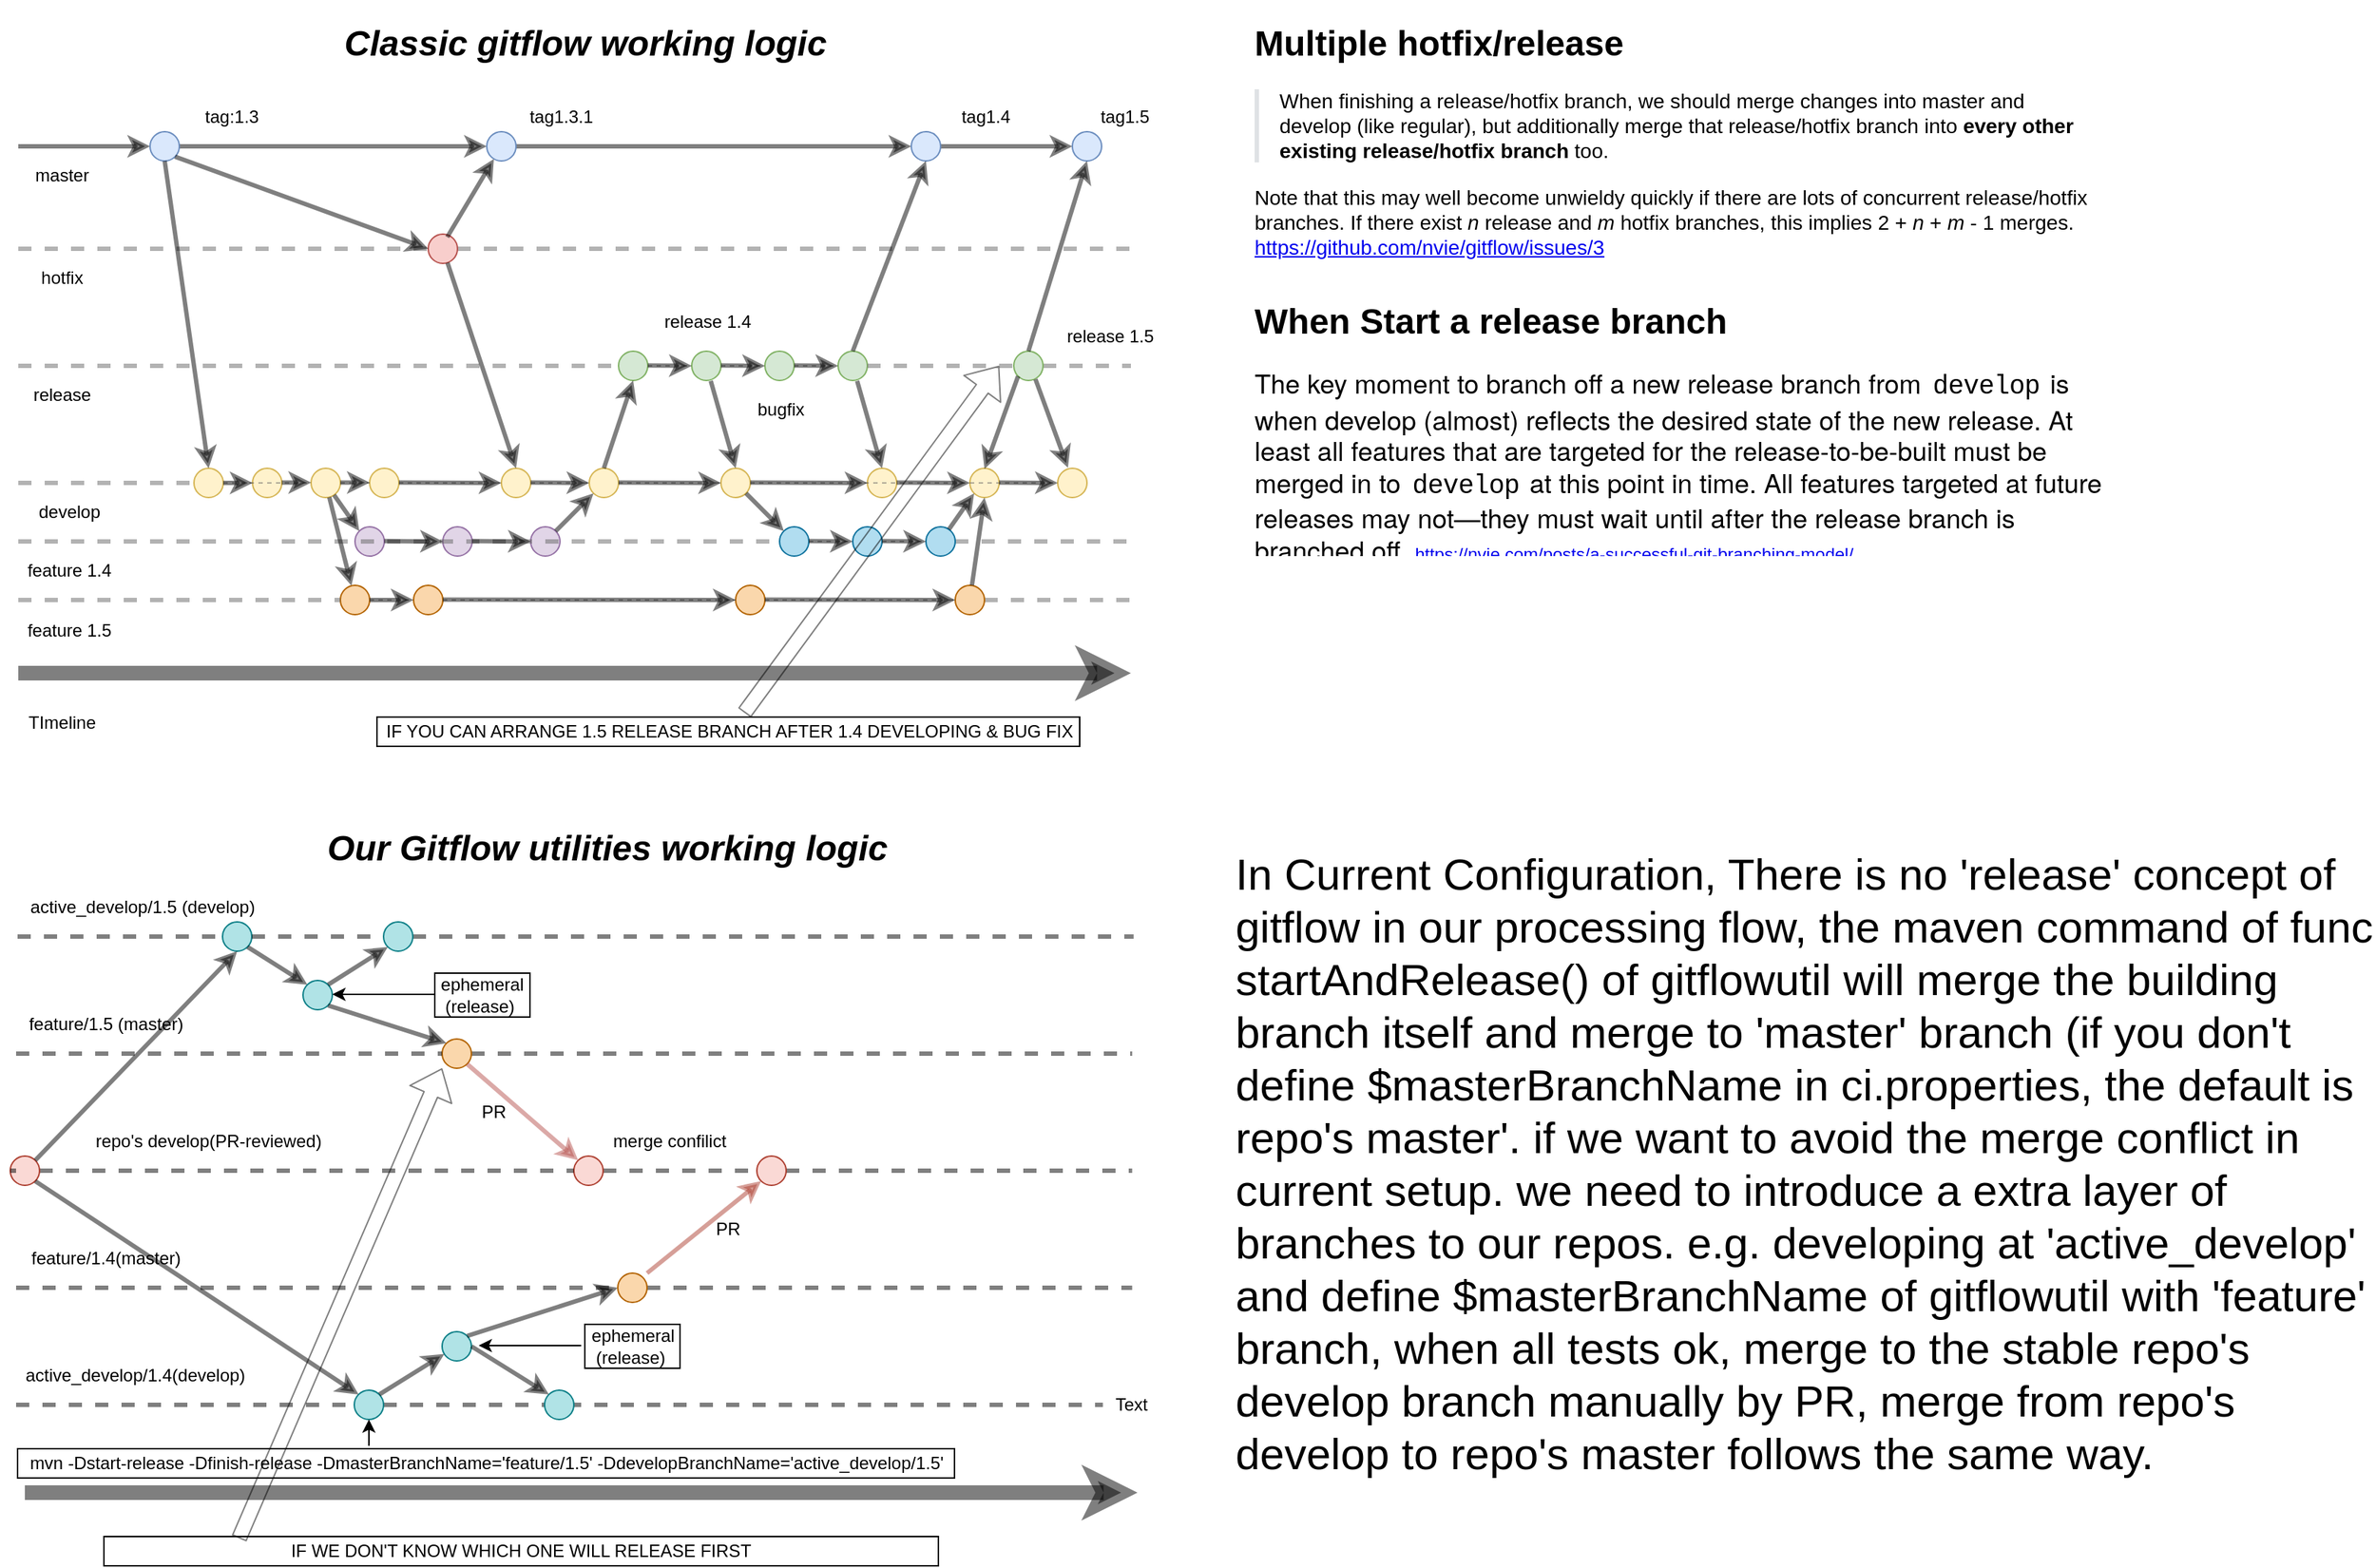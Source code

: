 <mxfile version="13.0.1" type="github">
  <diagram id="pTIBHhMJ6O9ynmmQ5_P_" name="Page-1">
    <mxGraphModel dx="950" dy="486" grid="1" gridSize="10" guides="1" tooltips="1" connect="1" arrows="1" fold="1" page="1" pageScale="1" pageWidth="850" pageHeight="1100" math="0" shadow="0">
      <root>
        <mxCell id="0" />
        <mxCell id="1" parent="0" />
        <mxCell id="IrSjTnCQqFItNlR5k4_0-5" value="" style="endArrow=none;dashed=1;html=1;opacity=50;fillColor=#f5f5f5;strokeColor=#666666;strokeWidth=3;" parent="1" source="IrSjTnCQqFItNlR5k4_0-18" edge="1">
          <mxGeometry width="50" height="50" relative="1" as="geometry">
            <mxPoint x="40.5" y="180" as="sourcePoint" />
            <mxPoint x="800.5" y="180" as="targetPoint" />
          </mxGeometry>
        </mxCell>
        <mxCell id="IrSjTnCQqFItNlR5k4_0-6" value="" style="endArrow=none;dashed=1;html=1;opacity=50;fillColor=#f5f5f5;strokeColor=#666666;strokeWidth=3;" parent="1" source="IrSjTnCQqFItNlR5k4_0-28" edge="1">
          <mxGeometry width="50" height="50" relative="1" as="geometry">
            <mxPoint x="40.5" y="260" as="sourcePoint" />
            <mxPoint x="800.5" y="260" as="targetPoint" />
          </mxGeometry>
        </mxCell>
        <mxCell id="IrSjTnCQqFItNlR5k4_0-1" value="" style="endArrow=classic;html=1;strokeWidth=3;opacity=50;" parent="1" edge="1">
          <mxGeometry width="50" height="50" relative="1" as="geometry">
            <mxPoint x="40.5" y="110" as="sourcePoint" />
            <mxPoint x="130.5" y="110" as="targetPoint" />
          </mxGeometry>
        </mxCell>
        <mxCell id="IrSjTnCQqFItNlR5k4_0-2" value="" style="endArrow=classic;html=1;strokeWidth=3;opacity=50;" parent="1" edge="1">
          <mxGeometry width="50" height="50" relative="1" as="geometry">
            <mxPoint x="150.5" y="110" as="sourcePoint" />
            <mxPoint x="360.5" y="110" as="targetPoint" />
          </mxGeometry>
        </mxCell>
        <mxCell id="IrSjTnCQqFItNlR5k4_0-3" value="" style="endArrow=classic;html=1;strokeWidth=3;opacity=50;" parent="1" edge="1">
          <mxGeometry width="50" height="50" relative="1" as="geometry">
            <mxPoint x="380.5" y="110" as="sourcePoint" />
            <mxPoint x="650.5" y="110" as="targetPoint" />
          </mxGeometry>
        </mxCell>
        <mxCell id="IrSjTnCQqFItNlR5k4_0-4" value="" style="endArrow=classic;html=1;strokeWidth=3;opacity=50;" parent="1" edge="1">
          <mxGeometry width="50" height="50" relative="1" as="geometry">
            <mxPoint x="670.5" y="110" as="sourcePoint" />
            <mxPoint x="760.5" y="110" as="targetPoint" />
          </mxGeometry>
        </mxCell>
        <mxCell id="IrSjTnCQqFItNlR5k4_0-7" value="" style="endArrow=none;dashed=1;html=1;opacity=50;fillColor=#f5f5f5;strokeColor=#666666;" parent="1" source="IrSjTnCQqFItNlR5k4_0-49" edge="1">
          <mxGeometry width="50" height="50" relative="1" as="geometry">
            <mxPoint x="40.5" y="340" as="sourcePoint" />
            <mxPoint x="760.5" y="340" as="targetPoint" />
          </mxGeometry>
        </mxCell>
        <mxCell id="IrSjTnCQqFItNlR5k4_0-8" value="" style="endArrow=none;dashed=1;html=1;opacity=50;fillColor=#f5f5f5;strokeColor=#666666;strokeWidth=3;" parent="1" source="IrSjTnCQqFItNlR5k4_0-58" edge="1">
          <mxGeometry width="50" height="50" relative="1" as="geometry">
            <mxPoint x="40.5" y="380" as="sourcePoint" />
            <mxPoint x="800.5" y="380" as="targetPoint" />
          </mxGeometry>
        </mxCell>
        <mxCell id="IrSjTnCQqFItNlR5k4_0-9" value="" style="endArrow=none;dashed=1;html=1;opacity=50;fillColor=#f5f5f5;strokeColor=#666666;strokeWidth=3;" parent="1" source="IrSjTnCQqFItNlR5k4_0-66" edge="1">
          <mxGeometry width="50" height="50" relative="1" as="geometry">
            <mxPoint x="40.5" y="420" as="sourcePoint" />
            <mxPoint x="800.5" y="420" as="targetPoint" />
          </mxGeometry>
        </mxCell>
        <mxCell id="IrSjTnCQqFItNlR5k4_0-10" value="" style="endArrow=classic;html=1;opacity=50;strokeWidth=10;" parent="1" edge="1">
          <mxGeometry width="50" height="50" relative="1" as="geometry">
            <mxPoint x="40.5" y="470" as="sourcePoint" />
            <mxPoint x="800.5" y="470" as="targetPoint" />
          </mxGeometry>
        </mxCell>
        <mxCell id="IrSjTnCQqFItNlR5k4_0-14" value="" style="ellipse;whiteSpace=wrap;html=1;aspect=fixed;fillColor=#dae8fc;strokeColor=#6c8ebf;" parent="1" vertex="1">
          <mxGeometry x="130.5" y="100" width="20" height="20" as="geometry" />
        </mxCell>
        <mxCell id="IrSjTnCQqFItNlR5k4_0-15" value="" style="ellipse;whiteSpace=wrap;html=1;aspect=fixed;fillColor=#dae8fc;strokeColor=#6c8ebf;" parent="1" vertex="1">
          <mxGeometry x="360.5" y="100" width="20" height="20" as="geometry" />
        </mxCell>
        <mxCell id="IrSjTnCQqFItNlR5k4_0-16" value="" style="ellipse;whiteSpace=wrap;html=1;aspect=fixed;fillColor=#dae8fc;strokeColor=#6c8ebf;" parent="1" vertex="1">
          <mxGeometry x="650.5" y="100" width="20" height="20" as="geometry" />
        </mxCell>
        <mxCell id="IrSjTnCQqFItNlR5k4_0-17" value="" style="ellipse;whiteSpace=wrap;html=1;aspect=fixed;fillColor=#dae8fc;strokeColor=#6c8ebf;" parent="1" vertex="1">
          <mxGeometry x="760.5" y="100" width="20" height="20" as="geometry" />
        </mxCell>
        <mxCell id="IrSjTnCQqFItNlR5k4_0-18" value="" style="ellipse;whiteSpace=wrap;html=1;aspect=fixed;fillColor=#f8cecc;strokeColor=#b85450;" parent="1" vertex="1">
          <mxGeometry x="320.5" y="170" width="20" height="20" as="geometry" />
        </mxCell>
        <mxCell id="IrSjTnCQqFItNlR5k4_0-19" value="" style="endArrow=none;dashed=1;html=1;opacity=50;fillColor=#f5f5f5;strokeColor=#666666;strokeWidth=3;" parent="1" target="IrSjTnCQqFItNlR5k4_0-18" edge="1">
          <mxGeometry width="50" height="50" relative="1" as="geometry">
            <mxPoint x="40.5" y="180" as="sourcePoint" />
            <mxPoint x="760.5" y="180" as="targetPoint" />
          </mxGeometry>
        </mxCell>
        <mxCell id="IrSjTnCQqFItNlR5k4_0-20" value="" style="ellipse;whiteSpace=wrap;html=1;aspect=fixed;fillColor=#d5e8d4;strokeColor=#82b366;" parent="1" vertex="1">
          <mxGeometry x="450.5" y="250" width="20" height="20" as="geometry" />
        </mxCell>
        <mxCell id="IrSjTnCQqFItNlR5k4_0-21" value="" style="endArrow=none;dashed=1;html=1;opacity=50;fillColor=#f5f5f5;strokeColor=#666666;strokeWidth=3;" parent="1" target="IrSjTnCQqFItNlR5k4_0-20" edge="1">
          <mxGeometry width="50" height="50" relative="1" as="geometry">
            <mxPoint x="40.5" y="260" as="sourcePoint" />
            <mxPoint x="760.5" y="260" as="targetPoint" />
          </mxGeometry>
        </mxCell>
        <mxCell id="IrSjTnCQqFItNlR5k4_0-22" value="" style="ellipse;whiteSpace=wrap;html=1;aspect=fixed;fillColor=#d5e8d4;strokeColor=#82b366;" parent="1" vertex="1">
          <mxGeometry x="500.5" y="250" width="20" height="20" as="geometry" />
        </mxCell>
        <mxCell id="IrSjTnCQqFItNlR5k4_0-23" value="" style="endArrow=none;dashed=1;html=1;opacity=50;fillColor=#f5f5f5;strokeColor=#666666;" parent="1" source="IrSjTnCQqFItNlR5k4_0-20" target="IrSjTnCQqFItNlR5k4_0-22" edge="1">
          <mxGeometry width="50" height="50" relative="1" as="geometry">
            <mxPoint x="470.5" y="260" as="sourcePoint" />
            <mxPoint x="760.5" y="260" as="targetPoint" />
          </mxGeometry>
        </mxCell>
        <mxCell id="IrSjTnCQqFItNlR5k4_0-24" value="" style="ellipse;whiteSpace=wrap;html=1;aspect=fixed;fillColor=#d5e8d4;strokeColor=#82b366;" parent="1" vertex="1">
          <mxGeometry x="550.5" y="250" width="20" height="20" as="geometry" />
        </mxCell>
        <mxCell id="IrSjTnCQqFItNlR5k4_0-25" value="" style="endArrow=none;dashed=1;html=1;opacity=50;fillColor=#f5f5f5;strokeColor=#666666;" parent="1" source="IrSjTnCQqFItNlR5k4_0-22" target="IrSjTnCQqFItNlR5k4_0-24" edge="1">
          <mxGeometry width="50" height="50" relative="1" as="geometry">
            <mxPoint x="520.5" y="260" as="sourcePoint" />
            <mxPoint x="760.5" y="260" as="targetPoint" />
          </mxGeometry>
        </mxCell>
        <mxCell id="IrSjTnCQqFItNlR5k4_0-26" value="" style="ellipse;whiteSpace=wrap;html=1;aspect=fixed;fillColor=#d5e8d4;strokeColor=#82b366;" parent="1" vertex="1">
          <mxGeometry x="600.5" y="250" width="20" height="20" as="geometry" />
        </mxCell>
        <mxCell id="IrSjTnCQqFItNlR5k4_0-27" value="" style="endArrow=none;dashed=1;html=1;opacity=50;fillColor=#f5f5f5;strokeColor=#666666;" parent="1" source="IrSjTnCQqFItNlR5k4_0-24" target="IrSjTnCQqFItNlR5k4_0-26" edge="1">
          <mxGeometry width="50" height="50" relative="1" as="geometry">
            <mxPoint x="570.5" y="260" as="sourcePoint" />
            <mxPoint x="760.5" y="260" as="targetPoint" />
          </mxGeometry>
        </mxCell>
        <mxCell id="IrSjTnCQqFItNlR5k4_0-28" value="" style="ellipse;whiteSpace=wrap;html=1;aspect=fixed;fillColor=#d5e8d4;strokeColor=#82b366;" parent="1" vertex="1">
          <mxGeometry x="720.5" y="250" width="20" height="20" as="geometry" />
        </mxCell>
        <mxCell id="IrSjTnCQqFItNlR5k4_0-29" value="" style="endArrow=none;dashed=1;html=1;opacity=50;fillColor=#f5f5f5;strokeColor=#666666;strokeWidth=3;" parent="1" source="IrSjTnCQqFItNlR5k4_0-26" target="IrSjTnCQqFItNlR5k4_0-28" edge="1">
          <mxGeometry width="50" height="50" relative="1" as="geometry">
            <mxPoint x="620.5" y="260" as="sourcePoint" />
            <mxPoint x="760.5" y="260" as="targetPoint" />
          </mxGeometry>
        </mxCell>
        <mxCell id="IrSjTnCQqFItNlR5k4_0-34" value="" style="ellipse;whiteSpace=wrap;html=1;aspect=fixed;fillColor=#fff2cc;strokeColor=#d6b656;" parent="1" vertex="1">
          <mxGeometry x="160.5" y="330" width="20" height="20" as="geometry" />
        </mxCell>
        <mxCell id="IrSjTnCQqFItNlR5k4_0-35" value="" style="endArrow=none;dashed=1;html=1;opacity=50;fillColor=#f5f5f5;strokeColor=#666666;strokeWidth=3;" parent="1" target="IrSjTnCQqFItNlR5k4_0-34" edge="1">
          <mxGeometry width="50" height="50" relative="1" as="geometry">
            <mxPoint x="40.5" y="340" as="sourcePoint" />
            <mxPoint x="760.5" y="340" as="targetPoint" />
          </mxGeometry>
        </mxCell>
        <mxCell id="IrSjTnCQqFItNlR5k4_0-36" value="" style="ellipse;whiteSpace=wrap;html=1;aspect=fixed;fillColor=#fff2cc;strokeColor=#d6b656;" parent="1" vertex="1">
          <mxGeometry x="200.5" y="330" width="20" height="20" as="geometry" />
        </mxCell>
        <mxCell id="IrSjTnCQqFItNlR5k4_0-37" value="" style="ellipse;whiteSpace=wrap;html=1;aspect=fixed;fillColor=#fff2cc;strokeColor=#d6b656;" parent="1" vertex="1">
          <mxGeometry x="240.5" y="330" width="20" height="20" as="geometry" />
        </mxCell>
        <mxCell id="IrSjTnCQqFItNlR5k4_0-38" value="" style="endArrow=none;dashed=1;html=1;opacity=50;fillColor=#f5f5f5;strokeColor=#666666;" parent="1" source="IrSjTnCQqFItNlR5k4_0-34" target="IrSjTnCQqFItNlR5k4_0-37" edge="1">
          <mxGeometry width="50" height="50" relative="1" as="geometry">
            <mxPoint x="190.5" y="340" as="sourcePoint" />
            <mxPoint x="760.5" y="340" as="targetPoint" />
            <Array as="points">
              <mxPoint x="210.5" y="340" />
            </Array>
          </mxGeometry>
        </mxCell>
        <mxCell id="IrSjTnCQqFItNlR5k4_0-39" value="" style="ellipse;whiteSpace=wrap;html=1;aspect=fixed;fillColor=#fff2cc;strokeColor=#d6b656;" parent="1" vertex="1">
          <mxGeometry x="280.5" y="330" width="20" height="20" as="geometry" />
        </mxCell>
        <mxCell id="IrSjTnCQqFItNlR5k4_0-40" value="" style="endArrow=none;dashed=1;html=1;opacity=50;fillColor=#f5f5f5;strokeColor=#666666;" parent="1" source="IrSjTnCQqFItNlR5k4_0-37" target="IrSjTnCQqFItNlR5k4_0-39" edge="1">
          <mxGeometry width="50" height="50" relative="1" as="geometry">
            <mxPoint x="270.5" y="340" as="sourcePoint" />
            <mxPoint x="760.5" y="340" as="targetPoint" />
          </mxGeometry>
        </mxCell>
        <mxCell id="IrSjTnCQqFItNlR5k4_0-41" value="" style="ellipse;whiteSpace=wrap;html=1;aspect=fixed;fillColor=#fff2cc;strokeColor=#d6b656;" parent="1" vertex="1">
          <mxGeometry x="370.5" y="330" width="20" height="20" as="geometry" />
        </mxCell>
        <mxCell id="IrSjTnCQqFItNlR5k4_0-42" value="" style="endArrow=none;dashed=1;html=1;opacity=50;fillColor=#f5f5f5;strokeColor=#666666;" parent="1" source="IrSjTnCQqFItNlR5k4_0-39" target="IrSjTnCQqFItNlR5k4_0-41" edge="1">
          <mxGeometry width="50" height="50" relative="1" as="geometry">
            <mxPoint x="310.5" y="340" as="sourcePoint" />
            <mxPoint x="760.5" y="340" as="targetPoint" />
          </mxGeometry>
        </mxCell>
        <mxCell id="IrSjTnCQqFItNlR5k4_0-43" value="" style="ellipse;whiteSpace=wrap;html=1;aspect=fixed;fillColor=#fff2cc;strokeColor=#d6b656;" parent="1" vertex="1">
          <mxGeometry x="430.5" y="330" width="20" height="20" as="geometry" />
        </mxCell>
        <mxCell id="IrSjTnCQqFItNlR5k4_0-44" value="" style="endArrow=none;dashed=1;html=1;opacity=50;fillColor=#f5f5f5;strokeColor=#666666;" parent="1" source="IrSjTnCQqFItNlR5k4_0-41" target="IrSjTnCQqFItNlR5k4_0-43" edge="1">
          <mxGeometry width="50" height="50" relative="1" as="geometry">
            <mxPoint x="390.5" y="340" as="sourcePoint" />
            <mxPoint x="760.5" y="340" as="targetPoint" />
          </mxGeometry>
        </mxCell>
        <mxCell id="IrSjTnCQqFItNlR5k4_0-45" value="" style="ellipse;whiteSpace=wrap;html=1;aspect=fixed;fillColor=#fff2cc;strokeColor=#d6b656;" parent="1" vertex="1">
          <mxGeometry x="520.5" y="330" width="20" height="20" as="geometry" />
        </mxCell>
        <mxCell id="IrSjTnCQqFItNlR5k4_0-46" value="" style="endArrow=none;dashed=1;html=1;opacity=50;fillColor=#f5f5f5;strokeColor=#666666;" parent="1" source="IrSjTnCQqFItNlR5k4_0-43" target="IrSjTnCQqFItNlR5k4_0-45" edge="1">
          <mxGeometry width="50" height="50" relative="1" as="geometry">
            <mxPoint x="450.5" y="340" as="sourcePoint" />
            <mxPoint x="760.5" y="340" as="targetPoint" />
          </mxGeometry>
        </mxCell>
        <mxCell id="IrSjTnCQqFItNlR5k4_0-47" value="" style="ellipse;whiteSpace=wrap;html=1;aspect=fixed;fillColor=#fff2cc;strokeColor=#d6b656;" parent="1" vertex="1">
          <mxGeometry x="620.5" y="330" width="20" height="20" as="geometry" />
        </mxCell>
        <mxCell id="IrSjTnCQqFItNlR5k4_0-48" value="" style="ellipse;whiteSpace=wrap;html=1;aspect=fixed;fillColor=#fff2cc;strokeColor=#d6b656;" parent="1" vertex="1">
          <mxGeometry x="690.5" y="330" width="20" height="20" as="geometry" />
        </mxCell>
        <mxCell id="IrSjTnCQqFItNlR5k4_0-49" value="" style="ellipse;whiteSpace=wrap;html=1;aspect=fixed;fillColor=#fff2cc;strokeColor=#d6b656;" parent="1" vertex="1">
          <mxGeometry x="750.5" y="330" width="20" height="20" as="geometry" />
        </mxCell>
        <mxCell id="IrSjTnCQqFItNlR5k4_0-50" value="" style="endArrow=none;dashed=1;html=1;opacity=50;fillColor=#f5f5f5;strokeColor=#666666;" parent="1" source="IrSjTnCQqFItNlR5k4_0-45" target="IrSjTnCQqFItNlR5k4_0-49" edge="1">
          <mxGeometry width="50" height="50" relative="1" as="geometry">
            <mxPoint x="540.5" y="340" as="sourcePoint" />
            <mxPoint x="760.5" y="340" as="targetPoint" />
          </mxGeometry>
        </mxCell>
        <mxCell id="IrSjTnCQqFItNlR5k4_0-51" value="" style="ellipse;whiteSpace=wrap;html=1;aspect=fixed;fillColor=#e1d5e7;strokeColor=#9673a6;" parent="1" vertex="1">
          <mxGeometry x="270.5" y="370" width="20" height="20" as="geometry" />
        </mxCell>
        <mxCell id="IrSjTnCQqFItNlR5k4_0-52" value="" style="ellipse;whiteSpace=wrap;html=1;aspect=fixed;fillColor=#e1d5e7;strokeColor=#9673a6;" parent="1" vertex="1">
          <mxGeometry x="330.5" y="370" width="20" height="20" as="geometry" />
        </mxCell>
        <mxCell id="IrSjTnCQqFItNlR5k4_0-53" value="" style="ellipse;whiteSpace=wrap;html=1;aspect=fixed;fillColor=#e1d5e7;strokeColor=#9673a6;" parent="1" vertex="1">
          <mxGeometry x="390.5" y="370" width="20" height="20" as="geometry" />
        </mxCell>
        <mxCell id="IrSjTnCQqFItNlR5k4_0-54" value="" style="ellipse;whiteSpace=wrap;html=1;aspect=fixed;fillColor=#b1ddf0;strokeColor=#10739e;" parent="1" vertex="1">
          <mxGeometry x="560.5" y="370" width="20" height="20" as="geometry" />
        </mxCell>
        <mxCell id="IrSjTnCQqFItNlR5k4_0-55" value="" style="endArrow=none;dashed=1;html=1;opacity=50;fillColor=#f5f5f5;strokeColor=#666666;strokeWidth=3;" parent="1" target="IrSjTnCQqFItNlR5k4_0-54" edge="1">
          <mxGeometry width="50" height="50" relative="1" as="geometry">
            <mxPoint x="40.5" y="380" as="sourcePoint" />
            <mxPoint x="760.5" y="380" as="targetPoint" />
          </mxGeometry>
        </mxCell>
        <mxCell id="IrSjTnCQqFItNlR5k4_0-56" value="" style="ellipse;whiteSpace=wrap;html=1;aspect=fixed;fillColor=#b1ddf0;strokeColor=#10739e;" parent="1" vertex="1">
          <mxGeometry x="610.5" y="370" width="20" height="20" as="geometry" />
        </mxCell>
        <mxCell id="IrSjTnCQqFItNlR5k4_0-57" value="" style="endArrow=none;dashed=1;html=1;opacity=50;fillColor=#f5f5f5;strokeColor=#666666;" parent="1" source="IrSjTnCQqFItNlR5k4_0-54" target="IrSjTnCQqFItNlR5k4_0-56" edge="1">
          <mxGeometry width="50" height="50" relative="1" as="geometry">
            <mxPoint x="580.5" y="380" as="sourcePoint" />
            <mxPoint x="760.5" y="380" as="targetPoint" />
          </mxGeometry>
        </mxCell>
        <mxCell id="IrSjTnCQqFItNlR5k4_0-58" value="" style="ellipse;whiteSpace=wrap;html=1;aspect=fixed;fillColor=#b1ddf0;strokeColor=#10739e;" parent="1" vertex="1">
          <mxGeometry x="660.5" y="370" width="20" height="20" as="geometry" />
        </mxCell>
        <mxCell id="IrSjTnCQqFItNlR5k4_0-59" value="" style="endArrow=none;dashed=1;html=1;opacity=50;fillColor=#f5f5f5;strokeColor=#666666;" parent="1" source="IrSjTnCQqFItNlR5k4_0-56" target="IrSjTnCQqFItNlR5k4_0-58" edge="1">
          <mxGeometry width="50" height="50" relative="1" as="geometry">
            <mxPoint x="630.5" y="380" as="sourcePoint" />
            <mxPoint x="760.5" y="380" as="targetPoint" />
          </mxGeometry>
        </mxCell>
        <mxCell id="IrSjTnCQqFItNlR5k4_0-60" value="" style="ellipse;whiteSpace=wrap;html=1;aspect=fixed;fillColor=#fad7ac;strokeColor=#b46504;" parent="1" vertex="1">
          <mxGeometry x="260.5" y="410" width="20" height="20" as="geometry" />
        </mxCell>
        <mxCell id="IrSjTnCQqFItNlR5k4_0-61" value="" style="endArrow=none;dashed=1;html=1;opacity=50;fillColor=#f5f5f5;strokeColor=#666666;strokeWidth=3;" parent="1" target="IrSjTnCQqFItNlR5k4_0-60" edge="1">
          <mxGeometry width="50" height="50" relative="1" as="geometry">
            <mxPoint x="40.5" y="420" as="sourcePoint" />
            <mxPoint x="760.5" y="420" as="targetPoint" />
          </mxGeometry>
        </mxCell>
        <mxCell id="IrSjTnCQqFItNlR5k4_0-62" value="" style="ellipse;whiteSpace=wrap;html=1;aspect=fixed;fillColor=#fad7ac;strokeColor=#b46504;" parent="1" vertex="1">
          <mxGeometry x="310.5" y="410" width="20" height="20" as="geometry" />
        </mxCell>
        <mxCell id="IrSjTnCQqFItNlR5k4_0-63" value="" style="endArrow=none;dashed=1;html=1;opacity=50;fillColor=#f5f5f5;strokeColor=#666666;" parent="1" source="IrSjTnCQqFItNlR5k4_0-60" target="IrSjTnCQqFItNlR5k4_0-62" edge="1">
          <mxGeometry width="50" height="50" relative="1" as="geometry">
            <mxPoint x="280.5" y="420" as="sourcePoint" />
            <mxPoint x="760.5" y="420" as="targetPoint" />
          </mxGeometry>
        </mxCell>
        <mxCell id="IrSjTnCQqFItNlR5k4_0-64" value="" style="ellipse;whiteSpace=wrap;html=1;aspect=fixed;fillColor=#fad7ac;strokeColor=#b46504;" parent="1" vertex="1">
          <mxGeometry x="530.5" y="410" width="20" height="20" as="geometry" />
        </mxCell>
        <mxCell id="IrSjTnCQqFItNlR5k4_0-65" value="" style="endArrow=none;dashed=1;html=1;opacity=50;fillColor=#f5f5f5;strokeColor=#666666;" parent="1" source="IrSjTnCQqFItNlR5k4_0-62" target="IrSjTnCQqFItNlR5k4_0-64" edge="1">
          <mxGeometry width="50" height="50" relative="1" as="geometry">
            <mxPoint x="330.5" y="420" as="sourcePoint" />
            <mxPoint x="760.5" y="420" as="targetPoint" />
          </mxGeometry>
        </mxCell>
        <mxCell id="IrSjTnCQqFItNlR5k4_0-66" value="" style="ellipse;whiteSpace=wrap;html=1;aspect=fixed;fillColor=#fad7ac;strokeColor=#b46504;" parent="1" vertex="1">
          <mxGeometry x="680.5" y="410" width="20" height="20" as="geometry" />
        </mxCell>
        <mxCell id="IrSjTnCQqFItNlR5k4_0-67" value="" style="endArrow=none;dashed=1;html=1;opacity=50;fillColor=#f5f5f5;strokeColor=#666666;" parent="1" source="IrSjTnCQqFItNlR5k4_0-64" target="IrSjTnCQqFItNlR5k4_0-66" edge="1">
          <mxGeometry width="50" height="50" relative="1" as="geometry">
            <mxPoint x="550.5" y="420" as="sourcePoint" />
            <mxPoint x="760.5" y="420" as="targetPoint" />
          </mxGeometry>
        </mxCell>
        <mxCell id="IrSjTnCQqFItNlR5k4_0-70" value="" style="endArrow=classic;html=1;strokeWidth=3;opacity=50;exitX=0.5;exitY=1;exitDx=0;exitDy=0;entryX=0.5;entryY=0;entryDx=0;entryDy=0;" parent="1" source="IrSjTnCQqFItNlR5k4_0-14" target="IrSjTnCQqFItNlR5k4_0-34" edge="1">
          <mxGeometry width="50" height="50" relative="1" as="geometry">
            <mxPoint x="130.5" y="190" as="sourcePoint" />
            <mxPoint x="180.5" y="140" as="targetPoint" />
          </mxGeometry>
        </mxCell>
        <mxCell id="IrSjTnCQqFItNlR5k4_0-71" value="" style="endArrow=classic;html=1;strokeWidth=3;opacity=50;exitX=1;exitY=0.5;exitDx=0;exitDy=0;" parent="1" source="IrSjTnCQqFItNlR5k4_0-34" edge="1">
          <mxGeometry width="50" height="50" relative="1" as="geometry">
            <mxPoint x="410.5" y="310" as="sourcePoint" />
            <mxPoint x="200.5" y="340" as="targetPoint" />
          </mxGeometry>
        </mxCell>
        <mxCell id="IrSjTnCQqFItNlR5k4_0-72" value="" style="endArrow=classic;html=1;strokeWidth=3;opacity=50;exitX=1;exitY=0.5;exitDx=0;exitDy=0;" parent="1" edge="1">
          <mxGeometry width="50" height="50" relative="1" as="geometry">
            <mxPoint x="220.5" y="339.76" as="sourcePoint" />
            <mxPoint x="240.5" y="339.76" as="targetPoint" />
          </mxGeometry>
        </mxCell>
        <mxCell id="IrSjTnCQqFItNlR5k4_0-73" value="" style="endArrow=classic;html=1;strokeWidth=3;opacity=50;exitX=1;exitY=0.5;exitDx=0;exitDy=0;" parent="1" edge="1">
          <mxGeometry width="50" height="50" relative="1" as="geometry">
            <mxPoint x="260.5" y="339.76" as="sourcePoint" />
            <mxPoint x="280.5" y="339.76" as="targetPoint" />
          </mxGeometry>
        </mxCell>
        <mxCell id="IrSjTnCQqFItNlR5k4_0-74" value="" style="endArrow=classic;html=1;strokeWidth=3;opacity=50;exitX=1;exitY=0.5;exitDx=0;exitDy=0;" parent="1" edge="1">
          <mxGeometry width="50" height="50" relative="1" as="geometry">
            <mxPoint x="300.5" y="339.76" as="sourcePoint" />
            <mxPoint x="370.5" y="340" as="targetPoint" />
          </mxGeometry>
        </mxCell>
        <mxCell id="IrSjTnCQqFItNlR5k4_0-75" value="" style="endArrow=classic;html=1;strokeWidth=3;opacity=50;exitX=1;exitY=0.5;exitDx=0;exitDy=0;" parent="1" edge="1">
          <mxGeometry width="50" height="50" relative="1" as="geometry">
            <mxPoint x="390.5" y="339.76" as="sourcePoint" />
            <mxPoint x="430.5" y="340" as="targetPoint" />
          </mxGeometry>
        </mxCell>
        <mxCell id="IrSjTnCQqFItNlR5k4_0-76" value="" style="endArrow=classic;html=1;strokeWidth=3;opacity=50;exitX=1;exitY=0.5;exitDx=0;exitDy=0;" parent="1" edge="1">
          <mxGeometry width="50" height="50" relative="1" as="geometry">
            <mxPoint x="450.5" y="339.76" as="sourcePoint" />
            <mxPoint x="520.5" y="340" as="targetPoint" />
          </mxGeometry>
        </mxCell>
        <mxCell id="IrSjTnCQqFItNlR5k4_0-77" value="" style="endArrow=classic;html=1;strokeWidth=3;opacity=50;exitX=1;exitY=0.5;exitDx=0;exitDy=0;" parent="1" edge="1">
          <mxGeometry width="50" height="50" relative="1" as="geometry">
            <mxPoint x="540.5" y="339.76" as="sourcePoint" />
            <mxPoint x="620.5" y="340" as="targetPoint" />
          </mxGeometry>
        </mxCell>
        <mxCell id="IrSjTnCQqFItNlR5k4_0-78" value="" style="endArrow=classic;html=1;strokeWidth=3;opacity=50;exitX=1;exitY=0.5;exitDx=0;exitDy=0;" parent="1" edge="1">
          <mxGeometry width="50" height="50" relative="1" as="geometry">
            <mxPoint x="640.5" y="339.76" as="sourcePoint" />
            <mxPoint x="690.5" y="340" as="targetPoint" />
          </mxGeometry>
        </mxCell>
        <mxCell id="IrSjTnCQqFItNlR5k4_0-79" value="" style="endArrow=classic;html=1;strokeWidth=3;opacity=50;exitX=1;exitY=0.5;exitDx=0;exitDy=0;" parent="1" edge="1">
          <mxGeometry width="50" height="50" relative="1" as="geometry">
            <mxPoint x="710.5" y="339.76" as="sourcePoint" />
            <mxPoint x="750.5" y="340" as="targetPoint" />
          </mxGeometry>
        </mxCell>
        <mxCell id="IrSjTnCQqFItNlR5k4_0-80" value="" style="endArrow=classic;html=1;strokeWidth=3;opacity=50;exitX=1;exitY=0.5;exitDx=0;exitDy=0;" parent="1" edge="1">
          <mxGeometry width="50" height="50" relative="1" as="geometry">
            <mxPoint x="290.5" y="379.76" as="sourcePoint" />
            <mxPoint x="330.5" y="380" as="targetPoint" />
          </mxGeometry>
        </mxCell>
        <mxCell id="IrSjTnCQqFItNlR5k4_0-81" value="" style="endArrow=classic;html=1;strokeWidth=3;opacity=50;exitX=1;exitY=0.5;exitDx=0;exitDy=0;" parent="1" edge="1">
          <mxGeometry width="50" height="50" relative="1" as="geometry">
            <mxPoint x="350.5" y="379.76" as="sourcePoint" />
            <mxPoint x="390.5" y="380" as="targetPoint" />
          </mxGeometry>
        </mxCell>
        <mxCell id="IrSjTnCQqFItNlR5k4_0-82" value="" style="endArrow=classic;html=1;strokeWidth=3;opacity=50;exitX=1;exitY=0.5;exitDx=0;exitDy=0;" parent="1" edge="1">
          <mxGeometry width="50" height="50" relative="1" as="geometry">
            <mxPoint x="580.5" y="379.76" as="sourcePoint" />
            <mxPoint x="610.5" y="380" as="targetPoint" />
          </mxGeometry>
        </mxCell>
        <mxCell id="IrSjTnCQqFItNlR5k4_0-83" value="" style="endArrow=classic;html=1;strokeWidth=3;opacity=50;exitX=1;exitY=0.5;exitDx=0;exitDy=0;" parent="1" edge="1">
          <mxGeometry width="50" height="50" relative="1" as="geometry">
            <mxPoint x="630.5" y="379.76" as="sourcePoint" />
            <mxPoint x="660.5" y="380" as="targetPoint" />
          </mxGeometry>
        </mxCell>
        <mxCell id="IrSjTnCQqFItNlR5k4_0-84" value="" style="endArrow=classic;html=1;strokeWidth=3;opacity=50;" parent="1" edge="1">
          <mxGeometry width="50" height="50" relative="1" as="geometry">
            <mxPoint x="280.5" y="420" as="sourcePoint" />
            <mxPoint x="310.5" y="420" as="targetPoint" />
          </mxGeometry>
        </mxCell>
        <mxCell id="IrSjTnCQqFItNlR5k4_0-85" value="" style="endArrow=classic;html=1;strokeWidth=3;opacity=50;entryX=0;entryY=0.5;entryDx=0;entryDy=0;" parent="1" target="IrSjTnCQqFItNlR5k4_0-64" edge="1">
          <mxGeometry width="50" height="50" relative="1" as="geometry">
            <mxPoint x="330.5" y="419.8" as="sourcePoint" />
            <mxPoint x="360.5" y="419.8" as="targetPoint" />
          </mxGeometry>
        </mxCell>
        <mxCell id="IrSjTnCQqFItNlR5k4_0-86" value="" style="endArrow=classic;html=1;strokeWidth=3;opacity=50;" parent="1" edge="1">
          <mxGeometry width="50" height="50" relative="1" as="geometry">
            <mxPoint x="550.5" y="419.8" as="sourcePoint" />
            <mxPoint x="680.5" y="420" as="targetPoint" />
          </mxGeometry>
        </mxCell>
        <mxCell id="IrSjTnCQqFItNlR5k4_0-87" value="" style="endArrow=classic;html=1;strokeWidth=3;opacity=50;" parent="1" source="IrSjTnCQqFItNlR5k4_0-66" edge="1">
          <mxGeometry width="50" height="50" relative="1" as="geometry">
            <mxPoint x="690.5" y="410" as="sourcePoint" />
            <mxPoint x="700.5" y="350" as="targetPoint" />
          </mxGeometry>
        </mxCell>
        <mxCell id="IrSjTnCQqFItNlR5k4_0-88" value="" style="endArrow=classic;html=1;strokeWidth=3;opacity=50;entryX=0;entryY=1;entryDx=0;entryDy=0;" parent="1" source="IrSjTnCQqFItNlR5k4_0-58" target="IrSjTnCQqFItNlR5k4_0-48" edge="1">
          <mxGeometry width="50" height="50" relative="1" as="geometry">
            <mxPoint x="670.5" y="370" as="sourcePoint" />
            <mxPoint x="700.5" y="340" as="targetPoint" />
          </mxGeometry>
        </mxCell>
        <mxCell id="IrSjTnCQqFItNlR5k4_0-89" value="" style="endArrow=classic;html=1;strokeWidth=3;opacity=50;" parent="1" source="IrSjTnCQqFItNlR5k4_0-45" target="IrSjTnCQqFItNlR5k4_0-54" edge="1">
          <mxGeometry width="50" height="50" relative="1" as="geometry">
            <mxPoint x="540.5" y="390" as="sourcePoint" />
            <mxPoint x="590.5" y="340" as="targetPoint" />
          </mxGeometry>
        </mxCell>
        <mxCell id="IrSjTnCQqFItNlR5k4_0-90" value="" style="endArrow=classic;html=1;strokeWidth=3;opacity=50;entryX=0;entryY=0;entryDx=0;entryDy=0;" parent="1" source="IrSjTnCQqFItNlR5k4_0-37" target="IrSjTnCQqFItNlR5k4_0-51" edge="1">
          <mxGeometry width="50" height="50" relative="1" as="geometry">
            <mxPoint x="230.5" y="390" as="sourcePoint" />
            <mxPoint x="280.5" y="380" as="targetPoint" />
          </mxGeometry>
        </mxCell>
        <mxCell id="IrSjTnCQqFItNlR5k4_0-91" value="" style="endArrow=classic;html=1;strokeWidth=3;opacity=50;" parent="1" source="IrSjTnCQqFItNlR5k4_0-37" target="IrSjTnCQqFItNlR5k4_0-60" edge="1">
          <mxGeometry width="50" height="50" relative="1" as="geometry">
            <mxPoint x="240.5" y="364.0" as="sourcePoint" />
            <mxPoint x="264.5" y="396" as="targetPoint" />
          </mxGeometry>
        </mxCell>
        <mxCell id="IrSjTnCQqFItNlR5k4_0-92" value="" style="endArrow=classic;html=1;strokeWidth=3;opacity=50;exitX=1;exitY=0;exitDx=0;exitDy=0;" parent="1" source="IrSjTnCQqFItNlR5k4_0-53" target="IrSjTnCQqFItNlR5k4_0-43" edge="1">
          <mxGeometry width="50" height="50" relative="1" as="geometry">
            <mxPoint x="410.5" y="370" as="sourcePoint" />
            <mxPoint x="450.5" y="340" as="targetPoint" />
          </mxGeometry>
        </mxCell>
        <mxCell id="IrSjTnCQqFItNlR5k4_0-93" value="" style="endArrow=classic;html=1;strokeWidth=3;opacity=50;exitX=1;exitY=1;exitDx=0;exitDy=0;entryX=0;entryY=0.5;entryDx=0;entryDy=0;" parent="1" source="IrSjTnCQqFItNlR5k4_0-14" target="IrSjTnCQqFItNlR5k4_0-18" edge="1">
          <mxGeometry width="50" height="50" relative="1" as="geometry">
            <mxPoint x="210.5" y="170" as="sourcePoint" />
            <mxPoint x="260.5" y="120" as="targetPoint" />
          </mxGeometry>
        </mxCell>
        <mxCell id="IrSjTnCQqFItNlR5k4_0-94" value="" style="endArrow=classic;html=1;strokeWidth=3;opacity=50;" parent="1" target="IrSjTnCQqFItNlR5k4_0-15" edge="1">
          <mxGeometry width="50" height="50" relative="1" as="geometry">
            <mxPoint x="333.5" y="172" as="sourcePoint" />
            <mxPoint x="460.5" y="230" as="targetPoint" />
          </mxGeometry>
        </mxCell>
        <mxCell id="IrSjTnCQqFItNlR5k4_0-95" value="" style="endArrow=classic;html=1;strokeWidth=3;opacity=50;entryX=0.5;entryY=0;entryDx=0;entryDy=0;" parent="1" source="IrSjTnCQqFItNlR5k4_0-18" target="IrSjTnCQqFItNlR5k4_0-41" edge="1">
          <mxGeometry width="50" height="50" relative="1" as="geometry">
            <mxPoint x="390.5" y="260" as="sourcePoint" />
            <mxPoint x="440.5" y="210" as="targetPoint" />
          </mxGeometry>
        </mxCell>
        <mxCell id="IrSjTnCQqFItNlR5k4_0-96" value="" style="endArrow=classic;html=1;strokeWidth=3;opacity=50;entryX=0.5;entryY=1;entryDx=0;entryDy=0;" parent="1" target="IrSjTnCQqFItNlR5k4_0-20" edge="1">
          <mxGeometry width="50" height="50" relative="1" as="geometry">
            <mxPoint x="440.5" y="330" as="sourcePoint" />
            <mxPoint x="490.5" y="280" as="targetPoint" />
          </mxGeometry>
        </mxCell>
        <mxCell id="IrSjTnCQqFItNlR5k4_0-97" value="" style="endArrow=classic;html=1;strokeWidth=3;opacity=50;entryX=0.5;entryY=0;entryDx=0;entryDy=0;exitX=0.65;exitY=1.017;exitDx=0;exitDy=0;exitPerimeter=0;" parent="1" source="IrSjTnCQqFItNlR5k4_0-22" target="IrSjTnCQqFItNlR5k4_0-45" edge="1">
          <mxGeometry width="50" height="50" relative="1" as="geometry">
            <mxPoint x="520.5" y="330" as="sourcePoint" />
            <mxPoint x="540.5" y="270" as="targetPoint" />
          </mxGeometry>
        </mxCell>
        <mxCell id="IrSjTnCQqFItNlR5k4_0-98" value="" style="endArrow=classic;html=1;strokeWidth=3;opacity=50;entryX=0.5;entryY=0;entryDx=0;entryDy=0;exitX=0.65;exitY=1.017;exitDx=0;exitDy=0;exitPerimeter=0;" parent="1" edge="1">
          <mxGeometry width="50" height="50" relative="1" as="geometry">
            <mxPoint x="613.5" y="270.34" as="sourcePoint" />
            <mxPoint x="630.5" y="330" as="targetPoint" />
          </mxGeometry>
        </mxCell>
        <mxCell id="IrSjTnCQqFItNlR5k4_0-99" value="" style="endArrow=classic;html=1;strokeWidth=3;opacity=50;entryX=0.5;entryY=0;entryDx=0;entryDy=0;exitX=0.74;exitY=0.957;exitDx=0;exitDy=0;exitPerimeter=0;" parent="1" source="IrSjTnCQqFItNlR5k4_0-28" edge="1">
          <mxGeometry width="50" height="50" relative="1" as="geometry">
            <mxPoint x="730.5" y="270" as="sourcePoint" />
            <mxPoint x="757.5" y="329.66" as="targetPoint" />
          </mxGeometry>
        </mxCell>
        <mxCell id="IrSjTnCQqFItNlR5k4_0-100" value="" style="endArrow=classic;html=1;strokeWidth=3;opacity=50;exitX=1;exitY=0.5;exitDx=0;exitDy=0;" parent="1" edge="1">
          <mxGeometry width="50" height="50" relative="1" as="geometry">
            <mxPoint x="470.5" y="259.76" as="sourcePoint" />
            <mxPoint x="500.5" y="260" as="targetPoint" />
          </mxGeometry>
        </mxCell>
        <mxCell id="IrSjTnCQqFItNlR5k4_0-101" value="" style="endArrow=classic;html=1;strokeWidth=3;opacity=50;exitX=1;exitY=0.5;exitDx=0;exitDy=0;" parent="1" edge="1">
          <mxGeometry width="50" height="50" relative="1" as="geometry">
            <mxPoint x="520.5" y="259.76" as="sourcePoint" />
            <mxPoint x="550.5" y="260" as="targetPoint" />
          </mxGeometry>
        </mxCell>
        <mxCell id="IrSjTnCQqFItNlR5k4_0-102" value="" style="endArrow=classic;html=1;strokeWidth=3;opacity=50;exitX=1;exitY=0.5;exitDx=0;exitDy=0;" parent="1" edge="1">
          <mxGeometry width="50" height="50" relative="1" as="geometry">
            <mxPoint x="570.5" y="259.76" as="sourcePoint" />
            <mxPoint x="600.5" y="260" as="targetPoint" />
          </mxGeometry>
        </mxCell>
        <mxCell id="IrSjTnCQqFItNlR5k4_0-104" value="" style="endArrow=classic;html=1;strokeWidth=3;opacity=50;entryX=0.5;entryY=0;entryDx=0;entryDy=0;exitX=0;exitY=1;exitDx=0;exitDy=0;" parent="1" source="IrSjTnCQqFItNlR5k4_0-28" edge="1">
          <mxGeometry width="50" height="50" relative="1" as="geometry">
            <mxPoint x="678.3" y="270" as="sourcePoint" />
            <mxPoint x="700.5" y="330.52" as="targetPoint" />
          </mxGeometry>
        </mxCell>
        <mxCell id="IrSjTnCQqFItNlR5k4_0-105" value="" style="endArrow=classic;html=1;strokeWidth=3;opacity=50;entryX=0.5;entryY=1;entryDx=0;entryDy=0;" parent="1" target="IrSjTnCQqFItNlR5k4_0-16" edge="1">
          <mxGeometry width="50" height="50" relative="1" as="geometry">
            <mxPoint x="610.5" y="250" as="sourcePoint" />
            <mxPoint x="660.5" y="200" as="targetPoint" />
          </mxGeometry>
        </mxCell>
        <mxCell id="IrSjTnCQqFItNlR5k4_0-107" value="" style="endArrow=classic;html=1;strokeWidth=3;opacity=50;entryX=0.5;entryY=1;entryDx=0;entryDy=0;" parent="1" target="IrSjTnCQqFItNlR5k4_0-17" edge="1">
          <mxGeometry width="50" height="50" relative="1" as="geometry">
            <mxPoint x="730.5" y="250" as="sourcePoint" />
            <mxPoint x="780.5" y="200" as="targetPoint" />
          </mxGeometry>
        </mxCell>
        <mxCell id="IrSjTnCQqFItNlR5k4_0-108" value="feature 1.5" style="text;html=1;align=center;verticalAlign=middle;resizable=0;points=[];autosize=1;" parent="1" vertex="1">
          <mxGeometry x="39.5" y="431" width="70" height="20" as="geometry" />
        </mxCell>
        <mxCell id="IrSjTnCQqFItNlR5k4_0-109" value="feature 1.4" style="text;html=1;align=center;verticalAlign=middle;resizable=0;points=[];autosize=1;" parent="1" vertex="1">
          <mxGeometry x="39.5" y="390" width="70" height="20" as="geometry" />
        </mxCell>
        <mxCell id="IrSjTnCQqFItNlR5k4_0-110" value="TImeline" style="text;html=1;align=center;verticalAlign=middle;resizable=0;points=[];autosize=1;" parent="1" vertex="1">
          <mxGeometry x="39.5" y="494" width="60" height="20" as="geometry" />
        </mxCell>
        <mxCell id="IrSjTnCQqFItNlR5k4_0-111" value="develop" style="text;html=1;align=center;verticalAlign=middle;resizable=0;points=[];autosize=1;" parent="1" vertex="1">
          <mxGeometry x="44.5" y="350" width="60" height="20" as="geometry" />
        </mxCell>
        <mxCell id="IrSjTnCQqFItNlR5k4_0-112" value="release" style="text;html=1;align=center;verticalAlign=middle;resizable=0;points=[];autosize=1;" parent="1" vertex="1">
          <mxGeometry x="44.5" y="270" width="50" height="20" as="geometry" />
        </mxCell>
        <mxCell id="IrSjTnCQqFItNlR5k4_0-113" value="release 1.4" style="text;html=1;align=center;verticalAlign=middle;resizable=0;points=[];autosize=1;" parent="1" vertex="1">
          <mxGeometry x="475.5" y="220" width="70" height="20" as="geometry" />
        </mxCell>
        <mxCell id="IrSjTnCQqFItNlR5k4_0-114" value="release 1.5" style="text;html=1;align=center;verticalAlign=middle;resizable=0;points=[];autosize=1;" parent="1" vertex="1">
          <mxGeometry x="750.5" y="230" width="70" height="20" as="geometry" />
        </mxCell>
        <mxCell id="IrSjTnCQqFItNlR5k4_0-115" value="hotfix" style="text;html=1;align=center;verticalAlign=middle;resizable=0;points=[];autosize=1;" parent="1" vertex="1">
          <mxGeometry x="49.5" y="190" width="40" height="20" as="geometry" />
        </mxCell>
        <mxCell id="IrSjTnCQqFItNlR5k4_0-116" value="master" style="text;html=1;align=center;verticalAlign=middle;resizable=0;points=[];autosize=1;" parent="1" vertex="1">
          <mxGeometry x="44.5" y="120" width="50" height="20" as="geometry" />
        </mxCell>
        <mxCell id="IrSjTnCQqFItNlR5k4_0-117" value="tag:1.3" style="text;html=1;align=center;verticalAlign=middle;resizable=0;points=[];autosize=1;" parent="1" vertex="1">
          <mxGeometry x="160.5" y="80" width="50" height="20" as="geometry" />
        </mxCell>
        <mxCell id="IrSjTnCQqFItNlR5k4_0-118" value="tag1.3.1" style="text;html=1;align=center;verticalAlign=middle;resizable=0;points=[];autosize=1;" parent="1" vertex="1">
          <mxGeometry x="380.5" y="80" width="60" height="20" as="geometry" />
        </mxCell>
        <mxCell id="IrSjTnCQqFItNlR5k4_0-119" value="tag1.4" style="text;html=1;align=center;verticalAlign=middle;resizable=0;points=[];autosize=1;" parent="1" vertex="1">
          <mxGeometry x="675.5" y="80" width="50" height="20" as="geometry" />
        </mxCell>
        <mxCell id="IrSjTnCQqFItNlR5k4_0-120" value="tag1.5" style="text;html=1;align=center;verticalAlign=middle;resizable=0;points=[];autosize=1;" parent="1" vertex="1">
          <mxGeometry x="770.5" y="80" width="50" height="20" as="geometry" />
        </mxCell>
        <mxCell id="IrSjTnCQqFItNlR5k4_0-121" value="bugfix" style="text;html=1;align=center;verticalAlign=middle;resizable=0;points=[];autosize=1;" parent="1" vertex="1">
          <mxGeometry x="535.5" y="280" width="50" height="20" as="geometry" />
        </mxCell>
        <mxCell id="IrSjTnCQqFItNlR5k4_0-242" value="" style="endArrow=classic;html=1;opacity=50;strokeWidth=10;" parent="1" edge="1">
          <mxGeometry width="50" height="50" relative="1" as="geometry">
            <mxPoint x="45" y="1030" as="sourcePoint" />
            <mxPoint x="805" y="1030" as="targetPoint" />
          </mxGeometry>
        </mxCell>
        <mxCell id="IrSjTnCQqFItNlR5k4_0-343" value="" style="endArrow=none;dashed=1;html=1;strokeWidth=3;opacity=50;" parent="1" source="IrSjTnCQqFItNlR5k4_0-373" edge="1">
          <mxGeometry width="50" height="50" relative="1" as="geometry">
            <mxPoint x="40" y="650" as="sourcePoint" />
            <mxPoint x="802.353" y="650" as="targetPoint" />
          </mxGeometry>
        </mxCell>
        <mxCell id="IrSjTnCQqFItNlR5k4_0-344" value="" style="endArrow=none;dashed=1;html=1;strokeWidth=3;opacity=50;" parent="1" source="IrSjTnCQqFItNlR5k4_0-376" edge="1">
          <mxGeometry width="50" height="50" relative="1" as="geometry">
            <mxPoint x="39.0" y="730" as="sourcePoint" />
            <mxPoint x="801.353" y="730" as="targetPoint" />
          </mxGeometry>
        </mxCell>
        <mxCell id="IrSjTnCQqFItNlR5k4_0-345" value="" style="endArrow=none;dashed=1;html=1;strokeWidth=3;opacity=50;" parent="1" source="IrSjTnCQqFItNlR5k4_0-365" edge="1">
          <mxGeometry width="50" height="50" relative="1" as="geometry">
            <mxPoint x="39.0" y="810" as="sourcePoint" />
            <mxPoint x="801.353" y="810" as="targetPoint" />
          </mxGeometry>
        </mxCell>
        <mxCell id="IrSjTnCQqFItNlR5k4_0-346" value="" style="endArrow=none;dashed=1;html=1;strokeWidth=3;opacity=50;" parent="1" source="IrSjTnCQqFItNlR5k4_0-363" edge="1">
          <mxGeometry width="50" height="50" relative="1" as="geometry">
            <mxPoint x="39.0" y="890" as="sourcePoint" />
            <mxPoint x="801.353" y="890" as="targetPoint" />
          </mxGeometry>
        </mxCell>
        <mxCell id="IrSjTnCQqFItNlR5k4_0-347" value="" style="endArrow=none;dashed=1;html=1;strokeWidth=3;opacity=50;" parent="1" source="IrSjTnCQqFItNlR5k4_0-354" target="IrSjTnCQqFItNlR5k4_0-348" edge="1">
          <mxGeometry width="50" height="50" relative="1" as="geometry">
            <mxPoint x="39.0" y="970" as="sourcePoint" />
            <mxPoint x="801.353" y="970" as="targetPoint" />
          </mxGeometry>
        </mxCell>
        <mxCell id="IrSjTnCQqFItNlR5k4_0-348" value="Text" style="text;html=1;strokeColor=none;fillColor=none;align=center;verticalAlign=middle;whiteSpace=wrap;rounded=0;" parent="1" vertex="1">
          <mxGeometry x="781.353" y="960.0" width="40" height="20" as="geometry" />
        </mxCell>
        <mxCell id="IrSjTnCQqFItNlR5k4_0-349" value="active_develop/1.5 (develop)" style="text;html=1;align=center;verticalAlign=middle;resizable=0;points=[];autosize=1;" parent="1" vertex="1">
          <mxGeometry x="39.5" y="620" width="170" height="20" as="geometry" />
        </mxCell>
        <mxCell id="IrSjTnCQqFItNlR5k4_0-350" value="feature/1.5 (master)" style="text;html=1;align=center;verticalAlign=middle;resizable=0;points=[];autosize=1;" parent="1" vertex="1">
          <mxGeometry x="39.5" y="700" width="120" height="20" as="geometry" />
        </mxCell>
        <mxCell id="IrSjTnCQqFItNlR5k4_0-351" value="repo&#39;s develop(PR-reviewed)" style="text;html=1;align=center;verticalAlign=middle;resizable=0;points=[];autosize=1;" parent="1" vertex="1">
          <mxGeometry x="85" y="780" width="170" height="20" as="geometry" />
        </mxCell>
        <mxCell id="IrSjTnCQqFItNlR5k4_0-352" value="feature/1.4(master)" style="text;html=1;align=center;verticalAlign=middle;resizable=0;points=[];autosize=1;" parent="1" vertex="1">
          <mxGeometry x="39.5" y="860" width="120" height="20" as="geometry" />
        </mxCell>
        <mxCell id="IrSjTnCQqFItNlR5k4_0-353" value="active_develop/1.4(develop)" style="text;html=1;align=center;verticalAlign=middle;resizable=0;points=[];autosize=1;" parent="1" vertex="1">
          <mxGeometry x="35" y="940" width="170" height="20" as="geometry" />
        </mxCell>
        <mxCell id="IrSjTnCQqFItNlR5k4_0-354" value="" style="ellipse;whiteSpace=wrap;html=1;aspect=fixed;fillColor=#b0e3e6;strokeColor=#0e8088;" parent="1" vertex="1">
          <mxGeometry x="270" y="960" width="20" height="20" as="geometry" />
        </mxCell>
        <mxCell id="IrSjTnCQqFItNlR5k4_0-355" value="" style="endArrow=none;dashed=1;html=1;strokeWidth=3;opacity=50;" parent="1" target="IrSjTnCQqFItNlR5k4_0-354" edge="1">
          <mxGeometry width="50" height="50" relative="1" as="geometry">
            <mxPoint x="39" y="970.0" as="sourcePoint" />
            <mxPoint x="781.353" y="970.0" as="targetPoint" />
          </mxGeometry>
        </mxCell>
        <mxCell id="IrSjTnCQqFItNlR5k4_0-356" value="" style="ellipse;whiteSpace=wrap;html=1;aspect=fixed;fillColor=#b0e3e6;strokeColor=#0e8088;" parent="1" vertex="1">
          <mxGeometry x="330" y="920" width="20" height="20" as="geometry" />
        </mxCell>
        <mxCell id="IrSjTnCQqFItNlR5k4_0-357" value="" style="ellipse;whiteSpace=wrap;html=1;aspect=fixed;fillColor=#b0e3e6;strokeColor=#0e8088;" parent="1" vertex="1">
          <mxGeometry x="400" y="960" width="20" height="20" as="geometry" />
        </mxCell>
        <mxCell id="IrSjTnCQqFItNlR5k4_0-360" value="" style="endArrow=classic;html=1;strokeWidth=3;opacity=50;exitX=1;exitY=0;exitDx=0;exitDy=0;" parent="1" source="IrSjTnCQqFItNlR5k4_0-354" target="IrSjTnCQqFItNlR5k4_0-356" edge="1">
          <mxGeometry width="50" height="50" relative="1" as="geometry">
            <mxPoint x="290" y="960" as="sourcePoint" />
            <mxPoint x="330" y="920" as="targetPoint" />
          </mxGeometry>
        </mxCell>
        <mxCell id="IrSjTnCQqFItNlR5k4_0-361" value="" style="endArrow=classic;html=1;strokeWidth=3;opacity=50;exitX=1;exitY=0.5;exitDx=0;exitDy=0;entryX=0;entryY=0;entryDx=0;entryDy=0;" parent="1" source="IrSjTnCQqFItNlR5k4_0-356" target="IrSjTnCQqFItNlR5k4_0-357" edge="1">
          <mxGeometry width="50" height="50" relative="1" as="geometry">
            <mxPoint x="360" y="900" as="sourcePoint" />
            <mxPoint x="410" y="850" as="targetPoint" />
          </mxGeometry>
        </mxCell>
        <mxCell id="IrSjTnCQqFItNlR5k4_0-362" value="" style="endArrow=classic;html=1;strokeWidth=3;opacity=50;exitX=1;exitY=0;exitDx=0;exitDy=0;" parent="1" source="IrSjTnCQqFItNlR5k4_0-356" edge="1">
          <mxGeometry width="50" height="50" relative="1" as="geometry">
            <mxPoint x="360" y="900" as="sourcePoint" />
            <mxPoint x="450" y="890" as="targetPoint" />
          </mxGeometry>
        </mxCell>
        <mxCell id="IrSjTnCQqFItNlR5k4_0-363" value="" style="ellipse;whiteSpace=wrap;html=1;aspect=fixed;fillColor=#fad7ac;strokeColor=#b46504;" parent="1" vertex="1">
          <mxGeometry x="450" y="880" width="20" height="20" as="geometry" />
        </mxCell>
        <mxCell id="IrSjTnCQqFItNlR5k4_0-364" value="" style="endArrow=none;dashed=1;html=1;strokeWidth=3;opacity=50;" parent="1" target="IrSjTnCQqFItNlR5k4_0-363" edge="1">
          <mxGeometry width="50" height="50" relative="1" as="geometry">
            <mxPoint x="39.0" y="890" as="sourcePoint" />
            <mxPoint x="801.353" y="890" as="targetPoint" />
          </mxGeometry>
        </mxCell>
        <mxCell id="IrSjTnCQqFItNlR5k4_0-365" value="" style="ellipse;whiteSpace=wrap;html=1;aspect=fixed;fillColor=#fad9d5;strokeColor=#ae4132;" parent="1" vertex="1">
          <mxGeometry x="545" y="800" width="20" height="20" as="geometry" />
        </mxCell>
        <mxCell id="IrSjTnCQqFItNlR5k4_0-366" value="" style="endArrow=none;dashed=1;html=1;strokeWidth=3;opacity=50;" parent="1" source="IrSjTnCQqFItNlR5k4_0-378" target="IrSjTnCQqFItNlR5k4_0-365" edge="1">
          <mxGeometry width="50" height="50" relative="1" as="geometry">
            <mxPoint x="39.0" y="810" as="sourcePoint" />
            <mxPoint x="801.353" y="810" as="targetPoint" />
          </mxGeometry>
        </mxCell>
        <mxCell id="IrSjTnCQqFItNlR5k4_0-367" value="mvn -Dstart-release -Dfinish-release -DmasterBranchName=&#39;feature/1.5&#39; -DdevelopBranchName=&#39;active_develop/1.5&#39;" style="text;html=1;align=center;verticalAlign=middle;resizable=0;points=[];autosize=1;rounded=0;strokeColor=#000000;" parent="1" vertex="1">
          <mxGeometry x="40" y="1000" width="640" height="20" as="geometry" />
        </mxCell>
        <mxCell id="IrSjTnCQqFItNlR5k4_0-369" value="" style="endArrow=classic;html=1;strokeWidth=3;opacity=50;entryX=0;entryY=1;entryDx=0;entryDy=0;fillColor=#fad9d5;strokeColor=#ae4132;" parent="1" target="IrSjTnCQqFItNlR5k4_0-365" edge="1">
          <mxGeometry width="50" height="50" relative="1" as="geometry">
            <mxPoint x="470" y="880" as="sourcePoint" />
            <mxPoint x="520" y="830" as="targetPoint" />
          </mxGeometry>
        </mxCell>
        <mxCell id="IrSjTnCQqFItNlR5k4_0-370" value="PR" style="text;html=1;align=center;verticalAlign=middle;resizable=0;points=[];autosize=1;" parent="1" vertex="1">
          <mxGeometry x="510" y="840" width="30" height="20" as="geometry" />
        </mxCell>
        <mxCell id="IrSjTnCQqFItNlR5k4_0-371" value="" style="ellipse;whiteSpace=wrap;html=1;aspect=fixed;fillColor=#b0e3e6;strokeColor=#0e8088;" parent="1" vertex="1">
          <mxGeometry x="180" y="640" width="20" height="20" as="geometry" />
        </mxCell>
        <mxCell id="IrSjTnCQqFItNlR5k4_0-372" value="" style="endArrow=none;dashed=1;html=1;strokeWidth=3;opacity=50;" parent="1" target="IrSjTnCQqFItNlR5k4_0-371" edge="1">
          <mxGeometry width="50" height="50" relative="1" as="geometry">
            <mxPoint x="40" y="650" as="sourcePoint" />
            <mxPoint x="802.353" y="650" as="targetPoint" />
          </mxGeometry>
        </mxCell>
        <mxCell id="IrSjTnCQqFItNlR5k4_0-373" value="" style="ellipse;whiteSpace=wrap;html=1;aspect=fixed;fillColor=#b0e3e6;strokeColor=#0e8088;" parent="1" vertex="1">
          <mxGeometry x="290" y="640" width="20" height="20" as="geometry" />
        </mxCell>
        <mxCell id="IrSjTnCQqFItNlR5k4_0-374" value="" style="endArrow=none;dashed=1;html=1;strokeWidth=3;opacity=50;" parent="1" source="IrSjTnCQqFItNlR5k4_0-371" target="IrSjTnCQqFItNlR5k4_0-373" edge="1">
          <mxGeometry width="50" height="50" relative="1" as="geometry">
            <mxPoint x="200" y="650" as="sourcePoint" />
            <mxPoint x="802.353" y="650" as="targetPoint" />
          </mxGeometry>
        </mxCell>
        <mxCell id="IrSjTnCQqFItNlR5k4_0-375" value="" style="ellipse;whiteSpace=wrap;html=1;aspect=fixed;fillColor=#b0e3e6;strokeColor=#0e8088;" parent="1" vertex="1">
          <mxGeometry x="235" y="680" width="20" height="20" as="geometry" />
        </mxCell>
        <mxCell id="IrSjTnCQqFItNlR5k4_0-376" value="" style="ellipse;whiteSpace=wrap;html=1;aspect=fixed;fillColor=#fad7ac;strokeColor=#b46504;" parent="1" vertex="1">
          <mxGeometry x="330" y="720" width="20" height="20" as="geometry" />
        </mxCell>
        <mxCell id="IrSjTnCQqFItNlR5k4_0-377" value="" style="endArrow=none;dashed=1;html=1;strokeWidth=3;opacity=50;" parent="1" target="IrSjTnCQqFItNlR5k4_0-376" edge="1">
          <mxGeometry width="50" height="50" relative="1" as="geometry">
            <mxPoint x="39" y="730" as="sourcePoint" />
            <mxPoint x="801.353" y="730" as="targetPoint" />
          </mxGeometry>
        </mxCell>
        <mxCell id="IrSjTnCQqFItNlR5k4_0-378" value="" style="ellipse;whiteSpace=wrap;html=1;aspect=fixed;fillColor=#fad9d5;strokeColor=#ae4132;" parent="1" vertex="1">
          <mxGeometry x="420" y="800" width="20" height="20" as="geometry" />
        </mxCell>
        <mxCell id="IrSjTnCQqFItNlR5k4_0-379" value="" style="endArrow=none;dashed=1;html=1;strokeWidth=3;opacity=50;" parent="1" source="IrSjTnCQqFItNlR5k4_0-385" target="IrSjTnCQqFItNlR5k4_0-378" edge="1">
          <mxGeometry width="50" height="50" relative="1" as="geometry">
            <mxPoint x="39" y="810" as="sourcePoint" />
            <mxPoint x="545" y="810" as="targetPoint" />
          </mxGeometry>
        </mxCell>
        <mxCell id="IrSjTnCQqFItNlR5k4_0-380" value="" style="endArrow=classic;html=1;strokeWidth=3;opacity=50;exitX=1;exitY=1;exitDx=0;exitDy=0;entryX=0;entryY=0;entryDx=0;entryDy=0;" parent="1" source="IrSjTnCQqFItNlR5k4_0-371" target="IrSjTnCQqFItNlR5k4_0-375" edge="1">
          <mxGeometry width="50" height="50" relative="1" as="geometry">
            <mxPoint x="380" y="790" as="sourcePoint" />
            <mxPoint x="430" y="740" as="targetPoint" />
          </mxGeometry>
        </mxCell>
        <mxCell id="IrSjTnCQqFItNlR5k4_0-381" value="" style="endArrow=classic;html=1;strokeWidth=3;opacity=50;exitX=1;exitY=0;exitDx=0;exitDy=0;entryX=0;entryY=1;entryDx=0;entryDy=0;" parent="1" source="IrSjTnCQqFItNlR5k4_0-375" target="IrSjTnCQqFItNlR5k4_0-373" edge="1">
          <mxGeometry width="50" height="50" relative="1" as="geometry">
            <mxPoint x="380" y="790" as="sourcePoint" />
            <mxPoint x="430" y="740" as="targetPoint" />
          </mxGeometry>
        </mxCell>
        <mxCell id="IrSjTnCQqFItNlR5k4_0-382" value="" style="endArrow=classic;html=1;strokeWidth=3;opacity=50;entryX=0;entryY=0;entryDx=0;entryDy=0;exitX=1;exitY=1;exitDx=0;exitDy=0;" parent="1" source="IrSjTnCQqFItNlR5k4_0-375" target="IrSjTnCQqFItNlR5k4_0-376" edge="1">
          <mxGeometry width="50" height="50" relative="1" as="geometry">
            <mxPoint x="255" y="690" as="sourcePoint" />
            <mxPoint x="430" y="740" as="targetPoint" />
          </mxGeometry>
        </mxCell>
        <mxCell id="IrSjTnCQqFItNlR5k4_0-384" value="" style="endArrow=classic;html=1;strokeWidth=3;opacity=50;exitX=1;exitY=1;exitDx=0;exitDy=0;entryX=0;entryY=0;entryDx=0;entryDy=0;fillColor=#f8cecc;strokeColor=#b85450;" parent="1" source="IrSjTnCQqFItNlR5k4_0-376" target="IrSjTnCQqFItNlR5k4_0-378" edge="1">
          <mxGeometry width="50" height="50" relative="1" as="geometry">
            <mxPoint x="380" y="790" as="sourcePoint" />
            <mxPoint x="430" y="740" as="targetPoint" />
          </mxGeometry>
        </mxCell>
        <mxCell id="IrSjTnCQqFItNlR5k4_0-385" value="" style="ellipse;whiteSpace=wrap;html=1;aspect=fixed;fillColor=#fad9d5;strokeColor=#ae4132;" parent="1" vertex="1">
          <mxGeometry x="35" y="800" width="20" height="20" as="geometry" />
        </mxCell>
        <mxCell id="IrSjTnCQqFItNlR5k4_0-386" value="" style="endArrow=none;dashed=1;html=1;strokeWidth=3;opacity=50;" parent="1" target="IrSjTnCQqFItNlR5k4_0-385" edge="1">
          <mxGeometry width="50" height="50" relative="1" as="geometry">
            <mxPoint x="39" y="810" as="sourcePoint" />
            <mxPoint x="420" y="810" as="targetPoint" />
          </mxGeometry>
        </mxCell>
        <mxCell id="IrSjTnCQqFItNlR5k4_0-387" value="" style="endArrow=classic;html=1;strokeWidth=3;opacity=50;exitX=1;exitY=0;exitDx=0;exitDy=0;entryX=0.5;entryY=1;entryDx=0;entryDy=0;" parent="1" source="IrSjTnCQqFItNlR5k4_0-385" target="IrSjTnCQqFItNlR5k4_0-371" edge="1">
          <mxGeometry width="50" height="50" relative="1" as="geometry">
            <mxPoint x="380" y="790" as="sourcePoint" />
            <mxPoint x="430" y="740" as="targetPoint" />
          </mxGeometry>
        </mxCell>
        <mxCell id="IrSjTnCQqFItNlR5k4_0-388" value="" style="endArrow=classic;html=1;strokeWidth=3;opacity=50;exitX=1;exitY=1;exitDx=0;exitDy=0;entryX=0;entryY=0;entryDx=0;entryDy=0;" parent="1" source="IrSjTnCQqFItNlR5k4_0-385" target="IrSjTnCQqFItNlR5k4_0-354" edge="1">
          <mxGeometry width="50" height="50" relative="1" as="geometry">
            <mxPoint x="380" y="790" as="sourcePoint" />
            <mxPoint x="430" y="740" as="targetPoint" />
          </mxGeometry>
        </mxCell>
        <mxCell id="IrSjTnCQqFItNlR5k4_0-389" value="merge confilict" style="text;html=1;align=center;verticalAlign=middle;resizable=0;points=[];autosize=1;" parent="1" vertex="1">
          <mxGeometry x="440" y="780" width="90" height="20" as="geometry" />
        </mxCell>
        <mxCell id="shj5jVNcUeeYBscxxg9t-1" value="" style="endArrow=classic;html=1;" edge="1" parent="1">
          <mxGeometry width="50" height="50" relative="1" as="geometry">
            <mxPoint x="280" y="998" as="sourcePoint" />
            <mxPoint x="280" y="980" as="targetPoint" />
          </mxGeometry>
        </mxCell>
        <mxCell id="shj5jVNcUeeYBscxxg9t-3" value="ephemeral (release)&amp;nbsp;" style="text;html=1;strokeColor=#000000;fillColor=none;align=center;verticalAlign=middle;whiteSpace=wrap;rounded=0;" vertex="1" parent="1">
          <mxGeometry x="325" y="675" width="65" height="30" as="geometry" />
        </mxCell>
        <mxCell id="shj5jVNcUeeYBscxxg9t-4" value="" style="endArrow=classic;html=1;" edge="1" parent="1">
          <mxGeometry width="50" height="50" relative="1" as="geometry">
            <mxPoint x="325" y="689.5" as="sourcePoint" />
            <mxPoint x="255" y="689.5" as="targetPoint" />
          </mxGeometry>
        </mxCell>
        <mxCell id="shj5jVNcUeeYBscxxg9t-5" value="PR" style="text;html=1;align=center;verticalAlign=middle;resizable=0;points=[];autosize=1;" vertex="1" parent="1">
          <mxGeometry x="350" y="760" width="30" height="20" as="geometry" />
        </mxCell>
        <mxCell id="shj5jVNcUeeYBscxxg9t-7" value="IF YOU CAN ARRANGE 1.5 RELEASE BRANCH AFTER 1.4 DEVELOPING &amp;amp; BUG FIX" style="text;html=1;align=center;verticalAlign=middle;resizable=0;points=[];autosize=1;strokeColor=#000000;" vertex="1" parent="1">
          <mxGeometry x="285.5" y="500" width="480" height="20" as="geometry" />
        </mxCell>
        <mxCell id="shj5jVNcUeeYBscxxg9t-10" value="" style="shape=flexArrow;endArrow=classic;html=1;opacity=50;exitX=0.523;exitY=-0.145;exitDx=0;exitDy=0;exitPerimeter=0;" edge="1" parent="1" source="shj5jVNcUeeYBscxxg9t-7">
          <mxGeometry width="50" height="50" relative="1" as="geometry">
            <mxPoint x="570.5" y="500" as="sourcePoint" />
            <mxPoint x="710.5" y="260" as="targetPoint" />
          </mxGeometry>
        </mxCell>
        <mxCell id="shj5jVNcUeeYBscxxg9t-11" value="IF WE DON&#39;T KNOW WHICH ONE WILL RELEASE FIRST" style="text;html=1;strokeColor=#000000;fillColor=none;align=center;verticalAlign=middle;whiteSpace=wrap;rounded=0;" vertex="1" parent="1">
          <mxGeometry x="99" y="1060" width="570" height="20" as="geometry" />
        </mxCell>
        <mxCell id="shj5jVNcUeeYBscxxg9t-12" value="" style="shape=flexArrow;endArrow=classic;html=1;opacity=50;exitX=0.162;exitY=0.065;exitDx=0;exitDy=0;exitPerimeter=0;" edge="1" parent="1" source="shj5jVNcUeeYBscxxg9t-11">
          <mxGeometry width="50" height="50" relative="1" as="geometry">
            <mxPoint x="360" y="1100" as="sourcePoint" />
            <mxPoint x="330" y="740" as="targetPoint" />
          </mxGeometry>
        </mxCell>
        <mxCell id="shj5jVNcUeeYBscxxg9t-14" value="&lt;h1&gt;Multiple hotfix/release&lt;/h1&gt;&lt;blockquote style=&quot;box-sizing: border-box ; margin: 0px 0px 16px ; padding: 0px 1em ; border-left: 0.25em solid rgb(223 , 226 , 229) ; font-family: , &amp;#34;blinkmacsystemfont&amp;#34; , &amp;#34;segoe ui&amp;#34; , &amp;#34;helvetica&amp;#34; , &amp;#34;arial&amp;#34; , sans-serif , &amp;#34;apple color emoji&amp;#34; , &amp;#34;segoe ui emoji&amp;#34; ; font-size: 14px&quot;&gt;&lt;p style=&quot;box-sizing: border-box ; margin-top: 0px ; margin-bottom: 0px&quot;&gt;When finishing a release/hotfix branch, we should merge changes into master and develop (like regular), but additionally merge that release/hotfix branch into&amp;nbsp;&lt;span style=&quot;box-sizing: border-box ; font-weight: 600&quot;&gt;every other existing release/hotfix branch&lt;/span&gt;&amp;nbsp;too.&lt;/p&gt;&lt;/blockquote&gt;&lt;p style=&quot;box-sizing: border-box ; margin-top: 0px ; font-family: , &amp;#34;blinkmacsystemfont&amp;#34; , &amp;#34;segoe ui&amp;#34; , &amp;#34;helvetica&amp;#34; , &amp;#34;arial&amp;#34; , sans-serif , &amp;#34;apple color emoji&amp;#34; , &amp;#34;segoe ui emoji&amp;#34; ; font-size: 14px ; margin-bottom: 0px&quot;&gt;Note that this may well become unwieldy quickly if there are lots of concurrent release/hotfix branches. If there exist&amp;nbsp;&lt;em style=&quot;box-sizing: border-box&quot;&gt;n&lt;/em&gt;&amp;nbsp;release and&amp;nbsp;&lt;em style=&quot;box-sizing: border-box&quot;&gt;m&lt;/em&gt;&amp;nbsp;hotfix branches, this implies 2 +&amp;nbsp;&lt;em style=&quot;box-sizing: border-box&quot;&gt;n&lt;/em&gt;&amp;nbsp;+&amp;nbsp;&lt;em style=&quot;box-sizing: border-box&quot;&gt;m&lt;/em&gt;&amp;nbsp;- 1 merges.&lt;/p&gt;&lt;p style=&quot;box-sizing: border-box ; margin-top: 0px ; font-family: , &amp;#34;blinkmacsystemfont&amp;#34; , &amp;#34;segoe ui&amp;#34; , &amp;#34;helvetica&amp;#34; , &amp;#34;arial&amp;#34; , sans-serif , &amp;#34;apple color emoji&amp;#34; , &amp;#34;segoe ui emoji&amp;#34; ; font-size: 14px ; margin-bottom: 0px&quot;&gt;&lt;a href=&quot;https://github.com/nvie/gitflow/issues/3&quot;&gt;https://github.com/nvie/gitflow/issues/3&lt;/a&gt;&lt;br&gt;&lt;/p&gt;" style="text;html=1;strokeColor=none;fillColor=none;spacing=5;spacingTop=-20;whiteSpace=wrap;overflow=hidden;rounded=0;" vertex="1" parent="1">
          <mxGeometry x="880" y="20" width="600" height="180" as="geometry" />
        </mxCell>
        <mxCell id="shj5jVNcUeeYBscxxg9t-15" value="&lt;h1&gt;When Start a release branch&lt;/h1&gt;&lt;span style=&quot;font-family: &amp;#34;titillium web&amp;#34; , &amp;#34;helvetica neue&amp;#34; , &amp;#34;helvetica neue&amp;#34; , &amp;#34;arial&amp;#34; , sans-serif ; font-size: 18px&quot;&gt;The key moment to branch off a new release branch from&amp;nbsp;&lt;/span&gt;&lt;code style=&quot;margin: 0px 2px 0px 3px ; padding: 0px ; box-sizing: border-box ; letter-spacing: -0.02em ; font-family: &amp;#34;inconsolata&amp;#34; , &amp;#34;monaco&amp;#34; , &amp;#34;menlo&amp;#34; , &amp;#34;consolas&amp;#34; , &amp;#34;courier new&amp;#34; , monospace ; font-size: 18px&quot;&gt;develop&lt;/code&gt;&lt;span style=&quot;font-family: &amp;#34;titillium web&amp;#34; , &amp;#34;helvetica neue&amp;#34; , &amp;#34;helvetica neue&amp;#34; , &amp;#34;arial&amp;#34; , sans-serif ; font-size: 18px&quot;&gt;&amp;nbsp;is when develop (almost) reflects the desired state of the new release.&amp;nbsp;At least all features that are targeted for the release-to-be-built must be merged in to&amp;nbsp;&lt;/span&gt;&lt;code style=&quot;margin: 0px 2px 0px 3px ; padding: 0px ; box-sizing: border-box ; letter-spacing: -0.02em ; font-family: &amp;#34;inconsolata&amp;#34; , &amp;#34;monaco&amp;#34; , &amp;#34;menlo&amp;#34; , &amp;#34;consolas&amp;#34; , &amp;#34;courier new&amp;#34; , monospace ; font-size: 18px&quot;&gt;develop&lt;/code&gt;&lt;span style=&quot;font-family: &amp;#34;titillium web&amp;#34; , &amp;#34;helvetica neue&amp;#34; , &amp;#34;helvetica neue&amp;#34; , &amp;#34;arial&amp;#34; , sans-serif ; font-size: 18px&quot;&gt;&amp;nbsp;at this point in time. All features targeted at future releases may not—they must wait until after the release branch is branched off.&amp;nbsp;&lt;/span&gt;&lt;a href=&quot;https://nvie.com/posts/a-successful-git-branching-model/&quot;&gt;https://nvie.com/posts/a-successful-git-branching-model/&lt;/a&gt;" style="text;html=1;strokeColor=none;fillColor=none;spacing=5;spacingTop=-20;whiteSpace=wrap;overflow=hidden;rounded=0;" vertex="1" parent="1">
          <mxGeometry x="880" y="210" width="600" height="180" as="geometry" />
        </mxCell>
        <mxCell id="shj5jVNcUeeYBscxxg9t-16" value="ephemeral (release)&amp;nbsp;" style="text;html=1;strokeColor=#000000;fillColor=none;align=center;verticalAlign=middle;whiteSpace=wrap;rounded=0;" vertex="1" parent="1">
          <mxGeometry x="427.5" y="915" width="65" height="30" as="geometry" />
        </mxCell>
        <mxCell id="shj5jVNcUeeYBscxxg9t-17" value="" style="endArrow=classic;html=1;" edge="1" parent="1">
          <mxGeometry width="50" height="50" relative="1" as="geometry">
            <mxPoint x="425" y="929.5" as="sourcePoint" />
            <mxPoint x="355" y="929.5" as="targetPoint" />
          </mxGeometry>
        </mxCell>
        <mxCell id="shj5jVNcUeeYBscxxg9t-18" value="&lt;b&gt;&lt;i&gt;&lt;font style=&quot;font-size: 24px&quot;&gt;Our Gitflow utilities working logic&lt;/font&gt;&lt;/i&gt;&lt;/b&gt;" style="text;html=1;strokeColor=none;fillColor=none;align=center;verticalAlign=middle;whiteSpace=wrap;rounded=0;" vertex="1" parent="1">
          <mxGeometry x="190" y="580" width="506" height="20" as="geometry" />
        </mxCell>
        <mxCell id="shj5jVNcUeeYBscxxg9t-19" value="&lt;b&gt;&lt;i&gt;&lt;font style=&quot;font-size: 24px&quot;&gt;Classic gitflow working logic&lt;/font&gt;&lt;/i&gt;&lt;/b&gt;" style="text;html=1;strokeColor=none;fillColor=none;align=center;verticalAlign=middle;whiteSpace=wrap;rounded=0;" vertex="1" parent="1">
          <mxGeometry x="174.5" y="30" width="506" height="20" as="geometry" />
        </mxCell>
        <mxCell id="shj5jVNcUeeYBscxxg9t-20" value="&lt;font style=&quot;font-size: 30px&quot;&gt;In Current Configuration, There is no &#39;release&#39; concept of gitflow in our processing flow, the maven command of func startAndRelease() of gitflowutil will merge the building branch itself and merge to &#39;master&#39; branch (if you don&#39;t define $masterBranchName in ci.properties, the default is repo&#39;s master&#39;. if we want to avoid the merge conflict in current setup. we need to introduce a extra layer of branches to our repos. e.g. developing at &#39;active_develop&#39; and define $masterBranchName of gitflowutil with &#39;feature&#39; branch, when all tests ok, merge to the stable repo&#39;s develop branch manually by PR, merge from repo&#39;s develop to repo&#39;s master follows the same way.&lt;/font&gt;" style="text;html=1;strokeColor=none;fillColor=none;align=left;verticalAlign=middle;whiteSpace=wrap;rounded=0;" vertex="1" parent="1">
          <mxGeometry x="870" y="600" width="780" height="410" as="geometry" />
        </mxCell>
      </root>
    </mxGraphModel>
  </diagram>
</mxfile>
